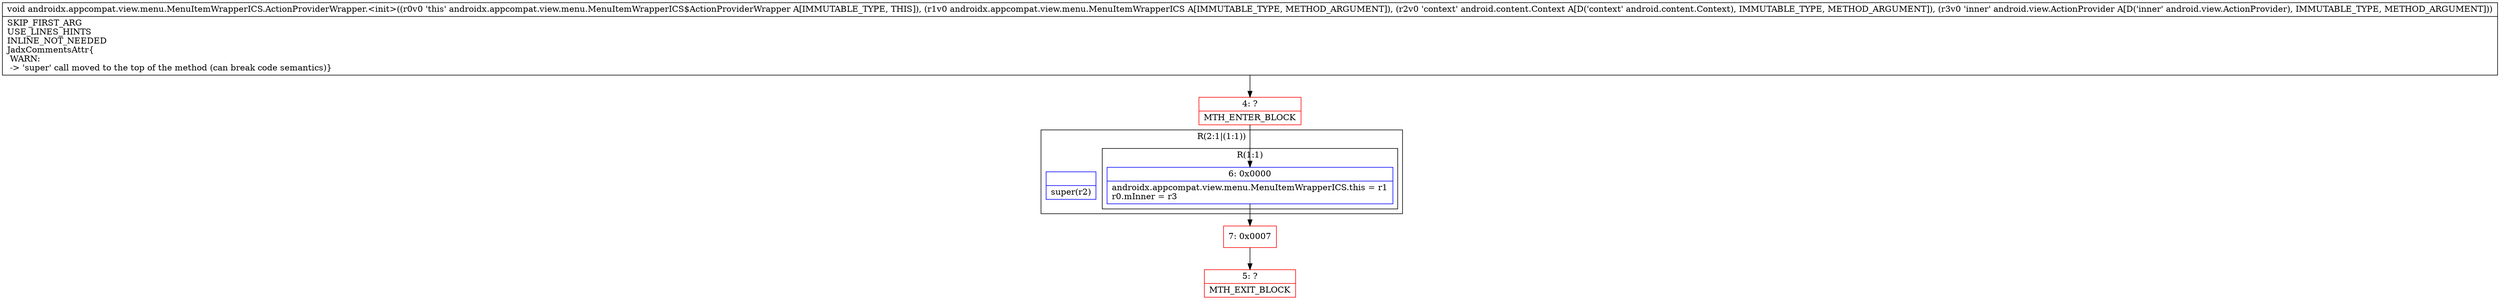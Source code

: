 digraph "CFG forandroidx.appcompat.view.menu.MenuItemWrapperICS.ActionProviderWrapper.\<init\>(Landroidx\/appcompat\/view\/menu\/MenuItemWrapperICS;Landroid\/content\/Context;Landroid\/view\/ActionProvider;)V" {
subgraph cluster_Region_1472246912 {
label = "R(2:1|(1:1))";
node [shape=record,color=blue];
Node_InsnContainer_441284889 [shape=record,label="{|super(r2)\l}"];
subgraph cluster_Region_1486778670 {
label = "R(1:1)";
node [shape=record,color=blue];
Node_6 [shape=record,label="{6\:\ 0x0000|androidx.appcompat.view.menu.MenuItemWrapperICS.this = r1\lr0.mInner = r3\l}"];
}
}
Node_4 [shape=record,color=red,label="{4\:\ ?|MTH_ENTER_BLOCK\l}"];
Node_7 [shape=record,color=red,label="{7\:\ 0x0007}"];
Node_5 [shape=record,color=red,label="{5\:\ ?|MTH_EXIT_BLOCK\l}"];
MethodNode[shape=record,label="{void androidx.appcompat.view.menu.MenuItemWrapperICS.ActionProviderWrapper.\<init\>((r0v0 'this' androidx.appcompat.view.menu.MenuItemWrapperICS$ActionProviderWrapper A[IMMUTABLE_TYPE, THIS]), (r1v0 androidx.appcompat.view.menu.MenuItemWrapperICS A[IMMUTABLE_TYPE, METHOD_ARGUMENT]), (r2v0 'context' android.content.Context A[D('context' android.content.Context), IMMUTABLE_TYPE, METHOD_ARGUMENT]), (r3v0 'inner' android.view.ActionProvider A[D('inner' android.view.ActionProvider), IMMUTABLE_TYPE, METHOD_ARGUMENT]))  | SKIP_FIRST_ARG\lUSE_LINES_HINTS\lINLINE_NOT_NEEDED\lJadxCommentsAttr\{\l WARN: \l \-\> 'super' call moved to the top of the method (can break code semantics)\}\l}"];
MethodNode -> Node_4;Node_6 -> Node_7;
Node_4 -> Node_6;
Node_7 -> Node_5;
}

